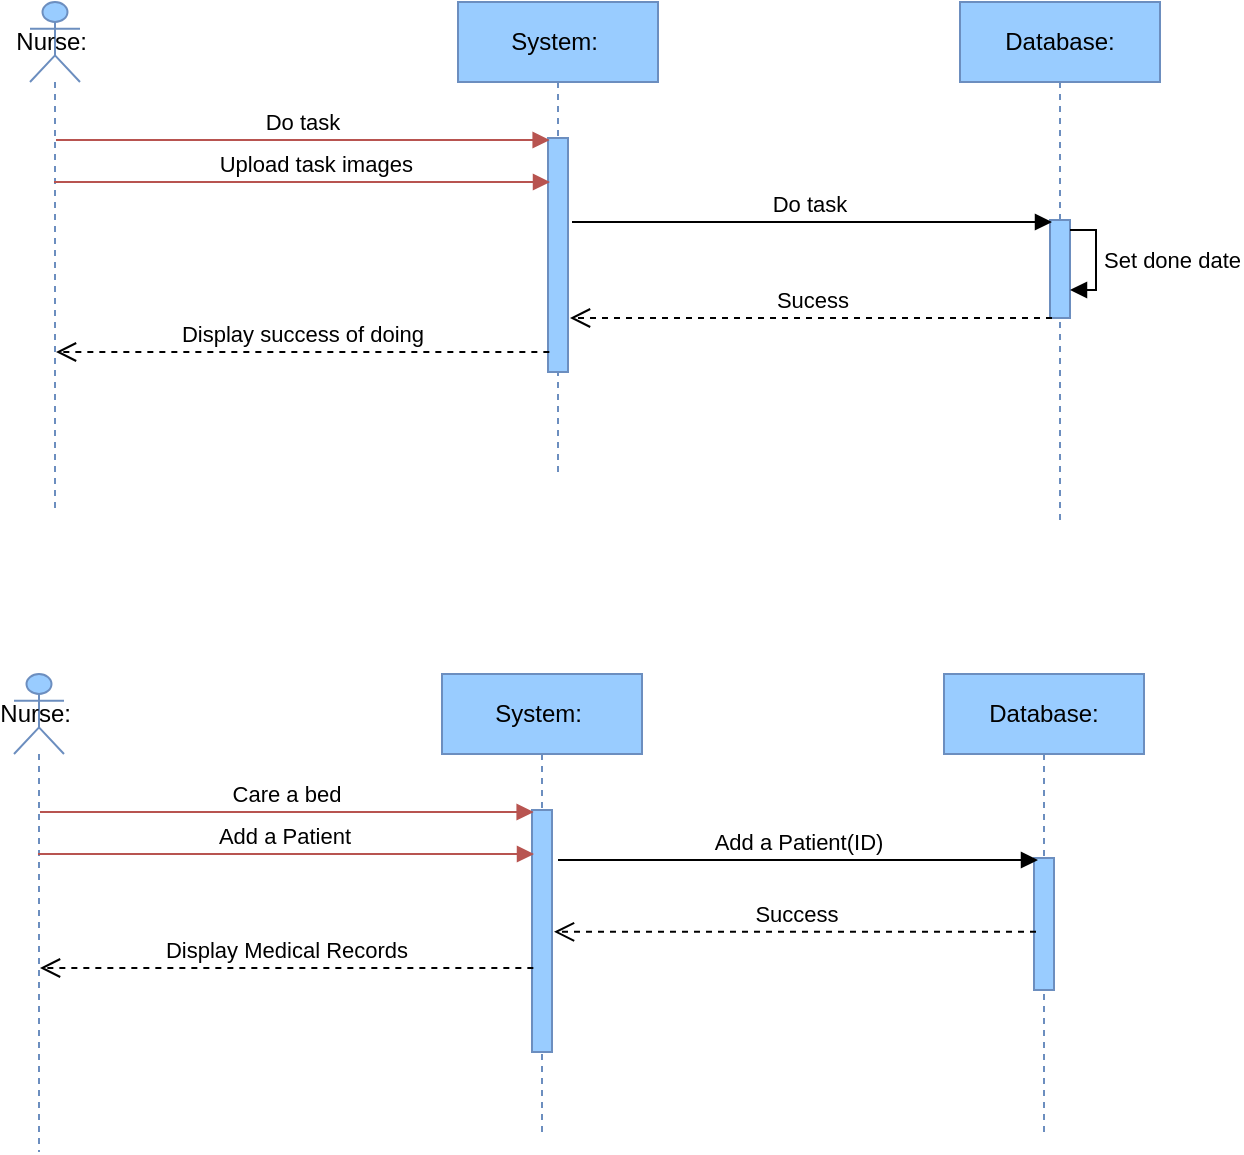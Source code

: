 <mxfile version="22.1.2" type="device">
  <diagram name="Page-1" id="HYoQZuECdgswY1msCC1G">
    <mxGraphModel dx="1219" dy="713" grid="0" gridSize="10" guides="1" tooltips="1" connect="1" arrows="1" fold="1" page="1" pageScale="1" pageWidth="827" pageHeight="1169" math="0" shadow="0">
      <root>
        <mxCell id="0" />
        <mxCell id="1" parent="0" />
        <mxCell id="skhujSO_3xJ1M6DJC75b-1" value="Nurse:&amp;nbsp;" style="shape=umlLifeline;perimeter=lifelinePerimeter;whiteSpace=wrap;html=1;container=1;dropTarget=0;collapsible=0;recursiveResize=0;outlineConnect=0;portConstraint=eastwest;newEdgeStyle={&quot;curved&quot;:0,&quot;rounded&quot;:0};participant=umlActor;fillColor=#99CCFF;strokeColor=#6c8ebf;" parent="1" vertex="1">
          <mxGeometry x="131" y="125" width="25" height="254" as="geometry" />
        </mxCell>
        <mxCell id="skhujSO_3xJ1M6DJC75b-2" value="System:&amp;nbsp;" style="shape=umlLifeline;perimeter=lifelinePerimeter;whiteSpace=wrap;html=1;container=1;dropTarget=0;collapsible=0;recursiveResize=0;outlineConnect=0;portConstraint=eastwest;newEdgeStyle={&quot;curved&quot;:0,&quot;rounded&quot;:0};fillColor=#99CCFF;strokeColor=#6c8ebf;" parent="1" vertex="1">
          <mxGeometry x="345" y="125" width="100" height="238" as="geometry" />
        </mxCell>
        <mxCell id="skhujSO_3xJ1M6DJC75b-3" value="" style="html=1;points=[[0,0,0,0,5],[0,1,0,0,-5],[1,0,0,0,5],[1,1,0,0,-5]];perimeter=orthogonalPerimeter;outlineConnect=0;targetShapes=umlLifeline;portConstraint=eastwest;newEdgeStyle={&quot;curved&quot;:0,&quot;rounded&quot;:0};fillColor=#99CCFF;strokeColor=#6c8ebf;" parent="skhujSO_3xJ1M6DJC75b-2" vertex="1">
          <mxGeometry x="45" y="68" width="10" height="117" as="geometry" />
        </mxCell>
        <mxCell id="skhujSO_3xJ1M6DJC75b-4" value="Database:" style="shape=umlLifeline;perimeter=lifelinePerimeter;whiteSpace=wrap;html=1;container=1;dropTarget=0;collapsible=0;recursiveResize=0;outlineConnect=0;portConstraint=eastwest;newEdgeStyle={&quot;curved&quot;:0,&quot;rounded&quot;:0};fillColor=#99CCFF;strokeColor=#6c8ebf;" parent="1" vertex="1">
          <mxGeometry x="596" y="125" width="100" height="259" as="geometry" />
        </mxCell>
        <mxCell id="skhujSO_3xJ1M6DJC75b-24" value="" style="html=1;points=[[0,0,0,0,5],[0,1,0,0,-5],[1,0,0,0,5],[1,1,0,0,-5]];perimeter=orthogonalPerimeter;outlineConnect=0;targetShapes=umlLifeline;portConstraint=eastwest;newEdgeStyle={&quot;curved&quot;:0,&quot;rounded&quot;:0};fillColor=#99CCFF;strokeColor=#6c8ebf;" parent="skhujSO_3xJ1M6DJC75b-4" vertex="1">
          <mxGeometry x="45" y="109" width="10" height="49" as="geometry" />
        </mxCell>
        <mxCell id="skhujSO_3xJ1M6DJC75b-25" value="Set done date" style="html=1;align=left;spacingLeft=2;endArrow=block;rounded=0;edgeStyle=orthogonalEdgeStyle;curved=0;rounded=0;exitX=1;exitY=0;exitDx=0;exitDy=5;exitPerimeter=0;" parent="skhujSO_3xJ1M6DJC75b-4" source="skhujSO_3xJ1M6DJC75b-24" target="skhujSO_3xJ1M6DJC75b-24" edge="1">
          <mxGeometry relative="1" as="geometry">
            <mxPoint x="-38" y="102" as="sourcePoint" />
            <Array as="points">
              <mxPoint x="68" y="114" />
              <mxPoint x="68" y="144" />
            </Array>
          </mxGeometry>
        </mxCell>
        <mxCell id="skhujSO_3xJ1M6DJC75b-16" value="Do task" style="html=1;verticalAlign=bottom;endArrow=block;curved=0;rounded=0;fillColor=#f8cecc;strokeColor=#b85450;" parent="1" edge="1">
          <mxGeometry x="-0.004" width="80" relative="1" as="geometry">
            <mxPoint x="143.997" y="194" as="sourcePoint" />
            <mxPoint x="390.83" y="194" as="targetPoint" />
            <mxPoint as="offset" />
          </mxGeometry>
        </mxCell>
        <mxCell id="skhujSO_3xJ1M6DJC75b-19" value="&amp;nbsp; &amp;nbsp; &amp;nbsp;Upload task images" style="html=1;verticalAlign=bottom;endArrow=block;curved=0;rounded=0;fillColor=#f8cecc;strokeColor=#b85450;" parent="1" edge="1">
          <mxGeometry x="-0.004" width="80" relative="1" as="geometry">
            <mxPoint x="142.998" y="215" as="sourcePoint" />
            <mxPoint x="391" y="215" as="targetPoint" />
            <mxPoint as="offset" />
          </mxGeometry>
        </mxCell>
        <mxCell id="skhujSO_3xJ1M6DJC75b-21" value="Sucess" style="html=1;verticalAlign=bottom;endArrow=open;dashed=1;endSize=8;curved=0;rounded=0;" parent="1" edge="1">
          <mxGeometry relative="1" as="geometry">
            <mxPoint x="642" y="283" as="sourcePoint" />
            <mxPoint x="401" y="283" as="targetPoint" />
          </mxGeometry>
        </mxCell>
        <mxCell id="skhujSO_3xJ1M6DJC75b-22" value="Display success of doing" style="html=1;verticalAlign=bottom;endArrow=open;dashed=1;endSize=8;curved=0;rounded=0;" parent="1" edge="1">
          <mxGeometry relative="1" as="geometry">
            <mxPoint x="390.67" y="300" as="sourcePoint" />
            <mxPoint x="144.003" y="300" as="targetPoint" />
          </mxGeometry>
        </mxCell>
        <mxCell id="skhujSO_3xJ1M6DJC75b-12" value="Do task&amp;nbsp;" style="html=1;verticalAlign=bottom;endArrow=block;curved=0;rounded=0;" parent="1" edge="1">
          <mxGeometry width="80" relative="1" as="geometry">
            <mxPoint x="402" y="235" as="sourcePoint" />
            <mxPoint x="642" y="235" as="targetPoint" />
          </mxGeometry>
        </mxCell>
        <mxCell id="Vsi1CR2Hqv7BNKJUNMQO-1" value="Nurse:&amp;nbsp;" style="shape=umlLifeline;perimeter=lifelinePerimeter;whiteSpace=wrap;html=1;container=1;dropTarget=0;collapsible=0;recursiveResize=0;outlineConnect=0;portConstraint=eastwest;newEdgeStyle={&quot;curved&quot;:0,&quot;rounded&quot;:0};participant=umlActor;fillColor=#99CCFF;strokeColor=#6c8ebf;" vertex="1" parent="1">
          <mxGeometry x="123" y="461" width="25" height="239" as="geometry" />
        </mxCell>
        <mxCell id="Vsi1CR2Hqv7BNKJUNMQO-2" value="System:&amp;nbsp;" style="shape=umlLifeline;perimeter=lifelinePerimeter;whiteSpace=wrap;html=1;container=1;dropTarget=0;collapsible=0;recursiveResize=0;outlineConnect=0;portConstraint=eastwest;newEdgeStyle={&quot;curved&quot;:0,&quot;rounded&quot;:0};fillColor=#99CCFF;strokeColor=#6c8ebf;" vertex="1" parent="1">
          <mxGeometry x="337" y="461" width="100" height="229" as="geometry" />
        </mxCell>
        <mxCell id="Vsi1CR2Hqv7BNKJUNMQO-3" value="" style="html=1;points=[[0,0,0,0,5],[0,1,0,0,-5],[1,0,0,0,5],[1,1,0,0,-5]];perimeter=orthogonalPerimeter;outlineConnect=0;targetShapes=umlLifeline;portConstraint=eastwest;newEdgeStyle={&quot;curved&quot;:0,&quot;rounded&quot;:0};fillColor=#99CCFF;strokeColor=#6c8ebf;" vertex="1" parent="Vsi1CR2Hqv7BNKJUNMQO-2">
          <mxGeometry x="45" y="68" width="10" height="121" as="geometry" />
        </mxCell>
        <mxCell id="Vsi1CR2Hqv7BNKJUNMQO-4" value="Database:" style="shape=umlLifeline;perimeter=lifelinePerimeter;whiteSpace=wrap;html=1;container=1;dropTarget=0;collapsible=0;recursiveResize=0;outlineConnect=0;portConstraint=eastwest;newEdgeStyle={&quot;curved&quot;:0,&quot;rounded&quot;:0};fillColor=#99CCFF;strokeColor=#6c8ebf;" vertex="1" parent="1">
          <mxGeometry x="588" y="461" width="100" height="232" as="geometry" />
        </mxCell>
        <mxCell id="Vsi1CR2Hqv7BNKJUNMQO-5" value="" style="html=1;points=[[0,0,0,0,5],[0,1,0,0,-5],[1,0,0,0,5],[1,1,0,0,-5]];perimeter=orthogonalPerimeter;outlineConnect=0;targetShapes=umlLifeline;portConstraint=eastwest;newEdgeStyle={&quot;curved&quot;:0,&quot;rounded&quot;:0};fillColor=#99CCFF;strokeColor=#6c8ebf;" vertex="1" parent="Vsi1CR2Hqv7BNKJUNMQO-4">
          <mxGeometry x="45" y="92" width="10" height="66" as="geometry" />
        </mxCell>
        <mxCell id="Vsi1CR2Hqv7BNKJUNMQO-7" value="Care a bed" style="html=1;verticalAlign=bottom;endArrow=block;curved=0;rounded=0;fillColor=#f8cecc;strokeColor=#b85450;" edge="1" parent="1">
          <mxGeometry x="-0.004" width="80" relative="1" as="geometry">
            <mxPoint x="135.997" y="530" as="sourcePoint" />
            <mxPoint x="382.83" y="530" as="targetPoint" />
            <mxPoint as="offset" />
          </mxGeometry>
        </mxCell>
        <mxCell id="Vsi1CR2Hqv7BNKJUNMQO-8" value="Add a Patient" style="html=1;verticalAlign=bottom;endArrow=block;curved=0;rounded=0;fillColor=#f8cecc;strokeColor=#b85450;" edge="1" parent="1">
          <mxGeometry x="-0.004" width="80" relative="1" as="geometry">
            <mxPoint x="134.998" y="551" as="sourcePoint" />
            <mxPoint x="383" y="551" as="targetPoint" />
            <mxPoint as="offset" />
          </mxGeometry>
        </mxCell>
        <mxCell id="Vsi1CR2Hqv7BNKJUNMQO-9" value="Success" style="html=1;verticalAlign=bottom;endArrow=open;dashed=1;endSize=8;curved=0;rounded=0;" edge="1" parent="1">
          <mxGeometry relative="1" as="geometry">
            <mxPoint x="634" y="589.91" as="sourcePoint" />
            <mxPoint x="393" y="589.91" as="targetPoint" />
          </mxGeometry>
        </mxCell>
        <mxCell id="Vsi1CR2Hqv7BNKJUNMQO-10" value="Display Medical Records" style="html=1;verticalAlign=bottom;endArrow=open;dashed=1;endSize=8;curved=0;rounded=0;" edge="1" parent="1">
          <mxGeometry x="0.002" relative="1" as="geometry">
            <mxPoint x="382.67" y="608" as="sourcePoint" />
            <mxPoint x="136.003" y="608" as="targetPoint" />
            <mxPoint as="offset" />
          </mxGeometry>
        </mxCell>
        <mxCell id="Vsi1CR2Hqv7BNKJUNMQO-11" value="Add a Patient(ID)" style="html=1;verticalAlign=bottom;endArrow=block;curved=0;rounded=0;" edge="1" parent="1">
          <mxGeometry width="80" relative="1" as="geometry">
            <mxPoint x="395" y="554" as="sourcePoint" />
            <mxPoint x="635" y="554" as="targetPoint" />
          </mxGeometry>
        </mxCell>
      </root>
    </mxGraphModel>
  </diagram>
</mxfile>

